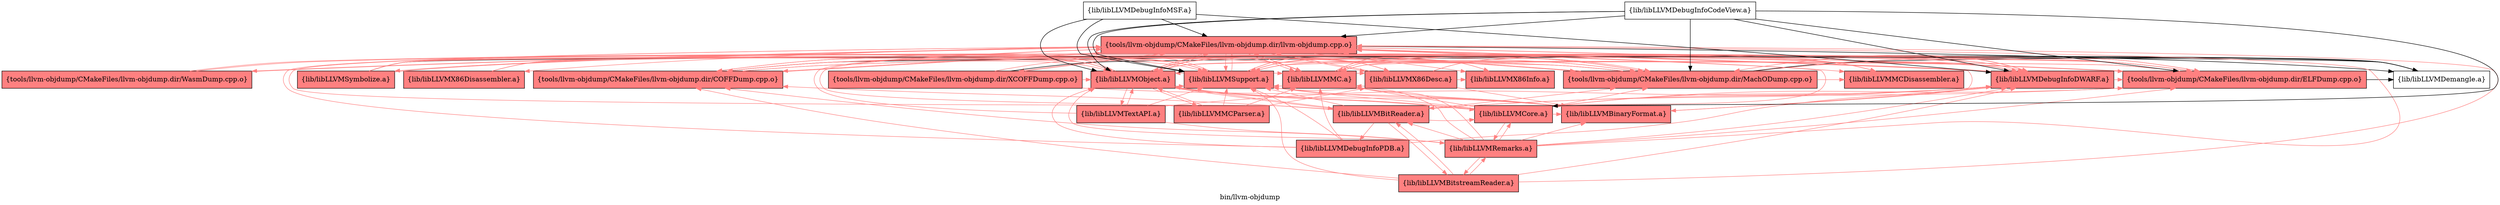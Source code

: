 digraph "bin/llvm-objdump" {
	label="bin/llvm-objdump";
	{ rank=same; Node0x5580bdcae048;  }
	{ rank=same; Node0x5580bdcadb98; Node0x5580bdca9278; Node0x5580bdcaa358; Node0x5580bdcaab78; Node0x5580bdcaa9e8; Node0x5580bdca0fd8; Node0x5580bdca14d8; Node0x5580bdc9f1d8; Node0x5580bdc9fbd8; Node0x5580bdca7dd8; Node0x5580bdca82d8; Node0x5580bdca87d8; Node0x5580bdca8cd8; Node0x5580bdca69d8; Node0x5580bdca6ed8;  }
	{ rank=same; Node0x5580bdc9f6d8; Node0x5580bdca6988; Node0x5580bdca58a8; Node0x5580bdca5448; Node0x5580bdcadf08;  }

	Node0x5580bdcae048 [shape=record,shape=box,style=filled,fillcolor="1.000000 0.5 1",group=1,label="{tools/llvm-objdump/CMakeFiles/llvm-objdump.dir/llvm-objdump.cpp.o}"];
	Node0x5580bdcae048 -> Node0x5580bdcadb98[color="1.000000 0.5 1"];
	Node0x5580bdcae048 -> Node0x5580bdca9278[color="1.000000 0.5 1"];
	Node0x5580bdcae048 -> Node0x5580bdcaa358[color="1.000000 0.5 1"];
	Node0x5580bdcae048 -> Node0x5580bdcaab78[color="1.000000 0.5 1"];
	Node0x5580bdcae048 -> Node0x5580bdcaa9e8[color="1.000000 0.5 1"];
	Node0x5580bdcae048 -> Node0x5580bdca0fd8[color="1.000000 0.5 1"];
	Node0x5580bdcae048 -> Node0x5580bdca14d8[color="1.000000 0.5 1"];
	Node0x5580bdcae048 -> Node0x5580bdc9f1d8[color="1.000000 0.5 1"];
	Node0x5580bdcae048 -> Node0x5580bdc9fbd8[color="1.000000 0.5 1"];
	Node0x5580bdcae048 -> Node0x5580bdca7dd8;
	Node0x5580bdcae048 -> Node0x5580bdca82d8[color="1.000000 0.5 1"];
	Node0x5580bdcae048 -> Node0x5580bdca87d8[color="1.000000 0.5 1"];
	Node0x5580bdcae048 -> Node0x5580bdca8cd8[color="1.000000 0.5 1"];
	Node0x5580bdcae048 -> Node0x5580bdca69d8[color="1.000000 0.5 1"];
	Node0x5580bdcae048 -> Node0x5580bdca6ed8[color="1.000000 0.5 1"];
	Node0x5580bdcadb98 [shape=record,shape=box,style=filled,fillcolor="1.000000 0.5 1",group=1,label="{tools/llvm-objdump/CMakeFiles/llvm-objdump.dir/COFFDump.cpp.o}"];
	Node0x5580bdcadb98 -> Node0x5580bdcae048[color="1.000000 0.5 1"];
	Node0x5580bdcadb98 -> Node0x5580bdca7dd8;
	Node0x5580bdcadb98 -> Node0x5580bdca8cd8[color="1.000000 0.5 1"];
	Node0x5580bdcadb98 -> Node0x5580bdca69d8[color="1.000000 0.5 1"];
	Node0x5580bdca9278 [shape=record,shape=box,style=filled,fillcolor="1.000000 0.5 1",group=1,label="{tools/llvm-objdump/CMakeFiles/llvm-objdump.dir/ELFDump.cpp.o}"];
	Node0x5580bdca9278 -> Node0x5580bdcae048[color="1.000000 0.5 1"];
	Node0x5580bdca9278 -> Node0x5580bdcadb98[color="1.000000 0.5 1"];
	Node0x5580bdca9278 -> Node0x5580bdca7dd8;
	Node0x5580bdca9278 -> Node0x5580bdca8cd8[color="1.000000 0.5 1"];
	Node0x5580bdca9278 -> Node0x5580bdca69d8[color="1.000000 0.5 1"];
	Node0x5580bdcaa358 [shape=record,shape=box,style=filled,fillcolor="1.000000 0.5 1",group=1,label="{tools/llvm-objdump/CMakeFiles/llvm-objdump.dir/MachODump.cpp.o}"];
	Node0x5580bdcaa358 -> Node0x5580bdcae048[color="1.000000 0.5 1"];
	Node0x5580bdcaa358 -> Node0x5580bdcadb98[color="1.000000 0.5 1"];
	Node0x5580bdcaa358 -> Node0x5580bdca9278[color="1.000000 0.5 1"];
	Node0x5580bdcaa358 -> Node0x5580bdc9fbd8[color="1.000000 0.5 1"];
	Node0x5580bdcaa358 -> Node0x5580bdca7dd8;
	Node0x5580bdcaa358 -> Node0x5580bdca82d8[color="1.000000 0.5 1"];
	Node0x5580bdcaa358 -> Node0x5580bdca87d8[color="1.000000 0.5 1"];
	Node0x5580bdcaa358 -> Node0x5580bdca8cd8[color="1.000000 0.5 1"];
	Node0x5580bdcaa358 -> Node0x5580bdca69d8[color="1.000000 0.5 1"];
	Node0x5580bdcaab78 [shape=record,shape=box,style=filled,fillcolor="1.000000 0.5 1",group=1,label="{tools/llvm-objdump/CMakeFiles/llvm-objdump.dir/WasmDump.cpp.o}"];
	Node0x5580bdcaab78 -> Node0x5580bdcae048[color="1.000000 0.5 1"];
	Node0x5580bdcaab78 -> Node0x5580bdca8cd8[color="1.000000 0.5 1"];
	Node0x5580bdcaab78 -> Node0x5580bdca69d8[color="1.000000 0.5 1"];
	Node0x5580bdcaa9e8 [shape=record,shape=box,style=filled,fillcolor="1.000000 0.5 1",group=1,label="{tools/llvm-objdump/CMakeFiles/llvm-objdump.dir/XCOFFDump.cpp.o}"];
	Node0x5580bdcaa9e8 -> Node0x5580bdcae048[color="1.000000 0.5 1"];
	Node0x5580bdcaa9e8 -> Node0x5580bdc9f6d8[color="1.000000 0.5 1"];
	Node0x5580bdcaa9e8 -> Node0x5580bdca7dd8;
	Node0x5580bdcaa9e8 -> Node0x5580bdca8cd8[color="1.000000 0.5 1"];
	Node0x5580bdcaa9e8 -> Node0x5580bdca69d8[color="1.000000 0.5 1"];
	Node0x5580bdca0fd8 [shape=record,shape=box,style=filled,fillcolor="1.000000 0.5 1",group=1,label="{lib/libLLVMX86Desc.a}"];
	Node0x5580bdca0fd8 -> Node0x5580bdc9f1d8[color="1.000000 0.5 1"];
	Node0x5580bdca0fd8 -> Node0x5580bdca82d8[color="1.000000 0.5 1"];
	Node0x5580bdca0fd8 -> Node0x5580bdca87d8[color="1.000000 0.5 1"];
	Node0x5580bdca0fd8 -> Node0x5580bdca69d8[color="1.000000 0.5 1"];
	Node0x5580bdca0fd8 -> Node0x5580bdcae048[color="1.000000 0.5 1"];
	Node0x5580bdca0fd8 -> Node0x5580bdcadb98[color="1.000000 0.5 1"];
	Node0x5580bdca0fd8 -> Node0x5580bdcaa358[color="1.000000 0.5 1"];
	Node0x5580bdca0fd8 -> Node0x5580bdc9f6d8[color="1.000000 0.5 1"];
	Node0x5580bdca14d8 [shape=record,shape=box,style=filled,fillcolor="1.000000 0.5 1",group=1,label="{lib/libLLVMX86Disassembler.a}"];
	Node0x5580bdca14d8 -> Node0x5580bdc9f1d8[color="1.000000 0.5 1"];
	Node0x5580bdca14d8 -> Node0x5580bdca87d8[color="1.000000 0.5 1"];
	Node0x5580bdca14d8 -> Node0x5580bdca69d8[color="1.000000 0.5 1"];
	Node0x5580bdc9f1d8 [shape=record,shape=box,style=filled,fillcolor="1.000000 0.5 1",group=1,label="{lib/libLLVMX86Info.a}"];
	Node0x5580bdc9f1d8 -> Node0x5580bdca69d8[color="1.000000 0.5 1"];
	Node0x5580bdc9fbd8 [shape=record,shape=box,style=filled,fillcolor="1.000000 0.5 1",group=1,label="{lib/libLLVMDebugInfoDWARF.a}"];
	Node0x5580bdc9fbd8 -> Node0x5580bdcae048[color="1.000000 0.5 1"];
	Node0x5580bdc9fbd8 -> Node0x5580bdca9278[color="1.000000 0.5 1"];
	Node0x5580bdc9fbd8 -> Node0x5580bdcaa358[color="1.000000 0.5 1"];
	Node0x5580bdc9fbd8 -> Node0x5580bdc9f6d8[color="1.000000 0.5 1"];
	Node0x5580bdc9fbd8 -> Node0x5580bdca8cd8[color="1.000000 0.5 1"];
	Node0x5580bdc9fbd8 -> Node0x5580bdca69d8[color="1.000000 0.5 1"];
	Node0x5580bdc9fbd8 -> Node0x5580bdcadb98[color="1.000000 0.5 1"];
	Node0x5580bdc9fbd8 -> Node0x5580bdca82d8[color="1.000000 0.5 1"];
	Node0x5580bdca7dd8 [shape=record,shape=box,group=0,label="{lib/libLLVMDemangle.a}"];
	Node0x5580bdca82d8 [shape=record,shape=box,style=filled,fillcolor="1.000000 0.5 1",group=1,label="{lib/libLLVMMC.a}"];
	Node0x5580bdca82d8 -> Node0x5580bdca0fd8[color="1.000000 0.5 1"];
	Node0x5580bdca82d8 -> Node0x5580bdca69d8[color="1.000000 0.5 1"];
	Node0x5580bdca82d8 -> Node0x5580bdcae048[color="1.000000 0.5 1"];
	Node0x5580bdca82d8 -> Node0x5580bdc9fbd8[color="1.000000 0.5 1"];
	Node0x5580bdca82d8 -> Node0x5580bdca9278[color="1.000000 0.5 1"];
	Node0x5580bdca82d8 -> Node0x5580bdcaa358[color="1.000000 0.5 1"];
	Node0x5580bdca82d8 -> Node0x5580bdc9f6d8[color="1.000000 0.5 1"];
	Node0x5580bdca87d8 [shape=record,shape=box,style=filled,fillcolor="1.000000 0.5 1",group=1,label="{lib/libLLVMMCDisassembler.a}"];
	Node0x5580bdca87d8 -> Node0x5580bdca82d8[color="1.000000 0.5 1"];
	Node0x5580bdca87d8 -> Node0x5580bdca69d8[color="1.000000 0.5 1"];
	Node0x5580bdca8cd8 [shape=record,shape=box,style=filled,fillcolor="1.000000 0.5 1",group=1,label="{lib/libLLVMObject.a}"];
	Node0x5580bdca8cd8 -> Node0x5580bdcae048[color="1.000000 0.5 1"];
	Node0x5580bdca8cd8 -> Node0x5580bdcaa358[color="1.000000 0.5 1"];
	Node0x5580bdca8cd8 -> Node0x5580bdca69d8[color="1.000000 0.5 1"];
	Node0x5580bdca8cd8 -> Node0x5580bdc9f6d8[color="1.000000 0.5 1"];
	Node0x5580bdca8cd8 -> Node0x5580bdcadb98[color="1.000000 0.5 1"];
	Node0x5580bdca8cd8 -> Node0x5580bdc9fbd8[color="1.000000 0.5 1"];
	Node0x5580bdca8cd8 -> Node0x5580bdca82d8[color="1.000000 0.5 1"];
	Node0x5580bdca8cd8 -> Node0x5580bdca9278[color="1.000000 0.5 1"];
	Node0x5580bdca8cd8 -> Node0x5580bdca6988[color="1.000000 0.5 1"];
	Node0x5580bdca8cd8 -> Node0x5580bdca58a8[color="1.000000 0.5 1"];
	Node0x5580bdca8cd8 -> Node0x5580bdca5448[color="1.000000 0.5 1"];
	Node0x5580bdca8cd8 -> Node0x5580bdca0fd8[color="1.000000 0.5 1"];
	Node0x5580bdca8cd8 -> Node0x5580bdcadf08[color="1.000000 0.5 1"];
	Node0x5580bdca69d8 [shape=record,shape=box,style=filled,fillcolor="1.000000 0.5 1",group=1,label="{lib/libLLVMSupport.a}"];
	Node0x5580bdca69d8 -> Node0x5580bdcae048[color="1.000000 0.5 1"];
	Node0x5580bdca69d8 -> Node0x5580bdca8cd8[color="1.000000 0.5 1"];
	Node0x5580bdca69d8 -> Node0x5580bdc9fbd8[color="1.000000 0.5 1"];
	Node0x5580bdca69d8 -> Node0x5580bdca9278[color="1.000000 0.5 1"];
	Node0x5580bdca69d8 -> Node0x5580bdcaa358[color="1.000000 0.5 1"];
	Node0x5580bdca69d8 -> Node0x5580bdca82d8[color="1.000000 0.5 1"];
	Node0x5580bdca69d8 -> Node0x5580bdcadb98[color="1.000000 0.5 1"];
	Node0x5580bdca6ed8 [shape=record,shape=box,style=filled,fillcolor="1.000000 0.5 1",group=1,label="{lib/libLLVMSymbolize.a}"];
	Node0x5580bdca6ed8 -> Node0x5580bdcae048[color="1.000000 0.5 1"];
	Node0x5580bdca6ed8 -> Node0x5580bdca9278[color="1.000000 0.5 1"];
	Node0x5580bdca6ed8 -> Node0x5580bdcaa358[color="1.000000 0.5 1"];
	Node0x5580bdca6ed8 -> Node0x5580bdc9fbd8[color="1.000000 0.5 1"];
	Node0x5580bdca6ed8 -> Node0x5580bdca7dd8;
	Node0x5580bdca6ed8 -> Node0x5580bdca82d8[color="1.000000 0.5 1"];
	Node0x5580bdca6ed8 -> Node0x5580bdca8cd8[color="1.000000 0.5 1"];
	Node0x5580bdca6ed8 -> Node0x5580bdca69d8[color="1.000000 0.5 1"];
	Node0x5580bdc9f6d8 [shape=record,shape=box,style=filled,fillcolor="1.000000 0.5 1",group=1,label="{lib/libLLVMBinaryFormat.a}"];
	Node0x5580bdc9f6d8 -> Node0x5580bdca69d8[color="1.000000 0.5 1"];
	Node0x5580bdc9f6d8 -> Node0x5580bdcae048[color="1.000000 0.5 1"];
	Node0x5580bdca6988 [shape=record,shape=box,style=filled,fillcolor="1.000000 0.5 1",group=1,label="{lib/libLLVMBitReader.a}"];
	Node0x5580bdca6988 -> Node0x5580bdcae048[color="1.000000 0.5 1"];
	Node0x5580bdca6988 -> Node0x5580bdcadb98[color="1.000000 0.5 1"];
	Node0x5580bdca6988 -> Node0x5580bdca9278[color="1.000000 0.5 1"];
	Node0x5580bdca6988 -> Node0x5580bdcaa358[color="1.000000 0.5 1"];
	Node0x5580bdca6988 -> Node0x5580bdca8cd8[color="1.000000 0.5 1"];
	Node0x5580bdca6988 -> Node0x5580bdca69d8[color="1.000000 0.5 1"];
	Node0x5580bdca6988 -> Node0x5580bdca58a8[color="1.000000 0.5 1"];
	Node0x5580bdca6988 -> Node0x5580bdca4f48[color="1.000000 0.5 1"];
	Node0x5580bdca6988 -> Node0x5580bdc9fbd8[color="1.000000 0.5 1"];
	Node0x5580bdca6988 -> Node0x5580bdca00d8[color="1.000000 0.5 1"];
	Node0x5580bdca58a8 [shape=record,shape=box,style=filled,fillcolor="1.000000 0.5 1",group=1,label="{lib/libLLVMCore.a}"];
	Node0x5580bdca58a8 -> Node0x5580bdcae048[color="1.000000 0.5 1"];
	Node0x5580bdca58a8 -> Node0x5580bdcaa358[color="1.000000 0.5 1"];
	Node0x5580bdca58a8 -> Node0x5580bdca69d8[color="1.000000 0.5 1"];
	Node0x5580bdca58a8 -> Node0x5580bdca6988[color="1.000000 0.5 1"];
	Node0x5580bdca58a8 -> Node0x5580bdc9fbd8[color="1.000000 0.5 1"];
	Node0x5580bdca58a8 -> Node0x5580bdc9f6d8[color="1.000000 0.5 1"];
	Node0x5580bdca58a8 -> Node0x5580bdca8cd8[color="1.000000 0.5 1"];
	Node0x5580bdca58a8 -> Node0x5580bdca82d8[color="1.000000 0.5 1"];
	Node0x5580bdca58a8 -> Node0x5580bdca5da8[color="1.000000 0.5 1"];
	Node0x5580bdca58a8 -> Node0x5580bdca9278[color="1.000000 0.5 1"];
	Node0x5580bdca5448 [shape=record,shape=box,style=filled,fillcolor="1.000000 0.5 1",group=1,label="{lib/libLLVMMCParser.a}"];
	Node0x5580bdca5448 -> Node0x5580bdcae048[color="1.000000 0.5 1"];
	Node0x5580bdca5448 -> Node0x5580bdca0fd8[color="1.000000 0.5 1"];
	Node0x5580bdca5448 -> Node0x5580bdca82d8[color="1.000000 0.5 1"];
	Node0x5580bdca5448 -> Node0x5580bdca8cd8[color="1.000000 0.5 1"];
	Node0x5580bdca5448 -> Node0x5580bdca69d8[color="1.000000 0.5 1"];
	Node0x5580bdcadf08 [shape=record,shape=box,style=filled,fillcolor="1.000000 0.5 1",group=1,label="{lib/libLLVMTextAPI.a}"];
	Node0x5580bdcadf08 -> Node0x5580bdca69d8[color="1.000000 0.5 1"];
	Node0x5580bdcadf08 -> Node0x5580bdcae048[color="1.000000 0.5 1"];
	Node0x5580bdcadf08 -> Node0x5580bdca8cd8[color="1.000000 0.5 1"];
	Node0x5580bdcadf08 -> Node0x5580bdca5da8[color="1.000000 0.5 1"];
	Node0x5580bdcadf08 -> Node0x5580bdc9fbd8[color="1.000000 0.5 1"];
	Node0x5580bdca00d8 [shape=record,shape=box,style=filled,fillcolor="1.000000 0.5 1",group=1,label="{lib/libLLVMDebugInfoPDB.a}"];
	Node0x5580bdca00d8 -> Node0x5580bdcae048[color="1.000000 0.5 1"];
	Node0x5580bdca00d8 -> Node0x5580bdca8cd8[color="1.000000 0.5 1"];
	Node0x5580bdca00d8 -> Node0x5580bdca69d8[color="1.000000 0.5 1"];
	Node0x5580bdca00d8 -> Node0x5580bdca82d8[color="1.000000 0.5 1"];
	Node0x5580bdca00d8 -> Node0x5580bdc9fbd8[color="1.000000 0.5 1"];
	Node0x5580bdca55d8 [shape=record,shape=box,group=0,label="{lib/libLLVMDebugInfoMSF.a}"];
	Node0x5580bdca55d8 -> Node0x5580bdcae048;
	Node0x5580bdca55d8 -> Node0x5580bdc9fbd8;
	Node0x5580bdca55d8 -> Node0x5580bdca8cd8;
	Node0x5580bdca55d8 -> Node0x5580bdca69d8;
	Node0x5580bdca4f48 [shape=record,shape=box,style=filled,fillcolor="1.000000 0.5 1",group=1,label="{lib/libLLVMBitstreamReader.a}"];
	Node0x5580bdca4f48 -> Node0x5580bdcae048[color="1.000000 0.5 1"];
	Node0x5580bdca4f48 -> Node0x5580bdcadb98[color="1.000000 0.5 1"];
	Node0x5580bdca4f48 -> Node0x5580bdc9fbd8[color="1.000000 0.5 1"];
	Node0x5580bdca4f48 -> Node0x5580bdca69d8[color="1.000000 0.5 1"];
	Node0x5580bdca4f48 -> Node0x5580bdca6988[color="1.000000 0.5 1"];
	Node0x5580bdca4f48 -> Node0x5580bdca5da8[color="1.000000 0.5 1"];
	Node0x5580bdca5da8 [shape=record,shape=box,style=filled,fillcolor="1.000000 0.5 1",group=1,label="{lib/libLLVMRemarks.a}"];
	Node0x5580bdca5da8 -> Node0x5580bdca9278[color="1.000000 0.5 1"];
	Node0x5580bdca5da8 -> Node0x5580bdca69d8[color="1.000000 0.5 1"];
	Node0x5580bdca5da8 -> Node0x5580bdc9fbd8[color="1.000000 0.5 1"];
	Node0x5580bdca5da8 -> Node0x5580bdca6988[color="1.000000 0.5 1"];
	Node0x5580bdca5da8 -> Node0x5580bdca82d8[color="1.000000 0.5 1"];
	Node0x5580bdca5da8 -> Node0x5580bdcae048[color="1.000000 0.5 1"];
	Node0x5580bdca5da8 -> Node0x5580bdca58a8[color="1.000000 0.5 1"];
	Node0x5580bdca5da8 -> Node0x5580bdcadb98[color="1.000000 0.5 1"];
	Node0x5580bdca5da8 -> Node0x5580bdc9f6d8[color="1.000000 0.5 1"];
	Node0x5580bdca5da8 -> Node0x5580bdca8cd8[color="1.000000 0.5 1"];
	Node0x5580bdca5da8 -> Node0x5580bdca4f48[color="1.000000 0.5 1"];
	Node0x5580bdca49a8 [shape=record,shape=box,group=0,label="{lib/libLLVMDebugInfoCodeView.a}"];
	Node0x5580bdca49a8 -> Node0x5580bdca69d8;
	Node0x5580bdca49a8 -> Node0x5580bdcae048;
	Node0x5580bdca49a8 -> Node0x5580bdc9fbd8;
	Node0x5580bdca49a8 -> Node0x5580bdca8cd8;
	Node0x5580bdca49a8 -> Node0x5580bdca58a8;
	Node0x5580bdca49a8 -> Node0x5580bdca9278;
	Node0x5580bdca49a8 -> Node0x5580bdcaa358;
}
